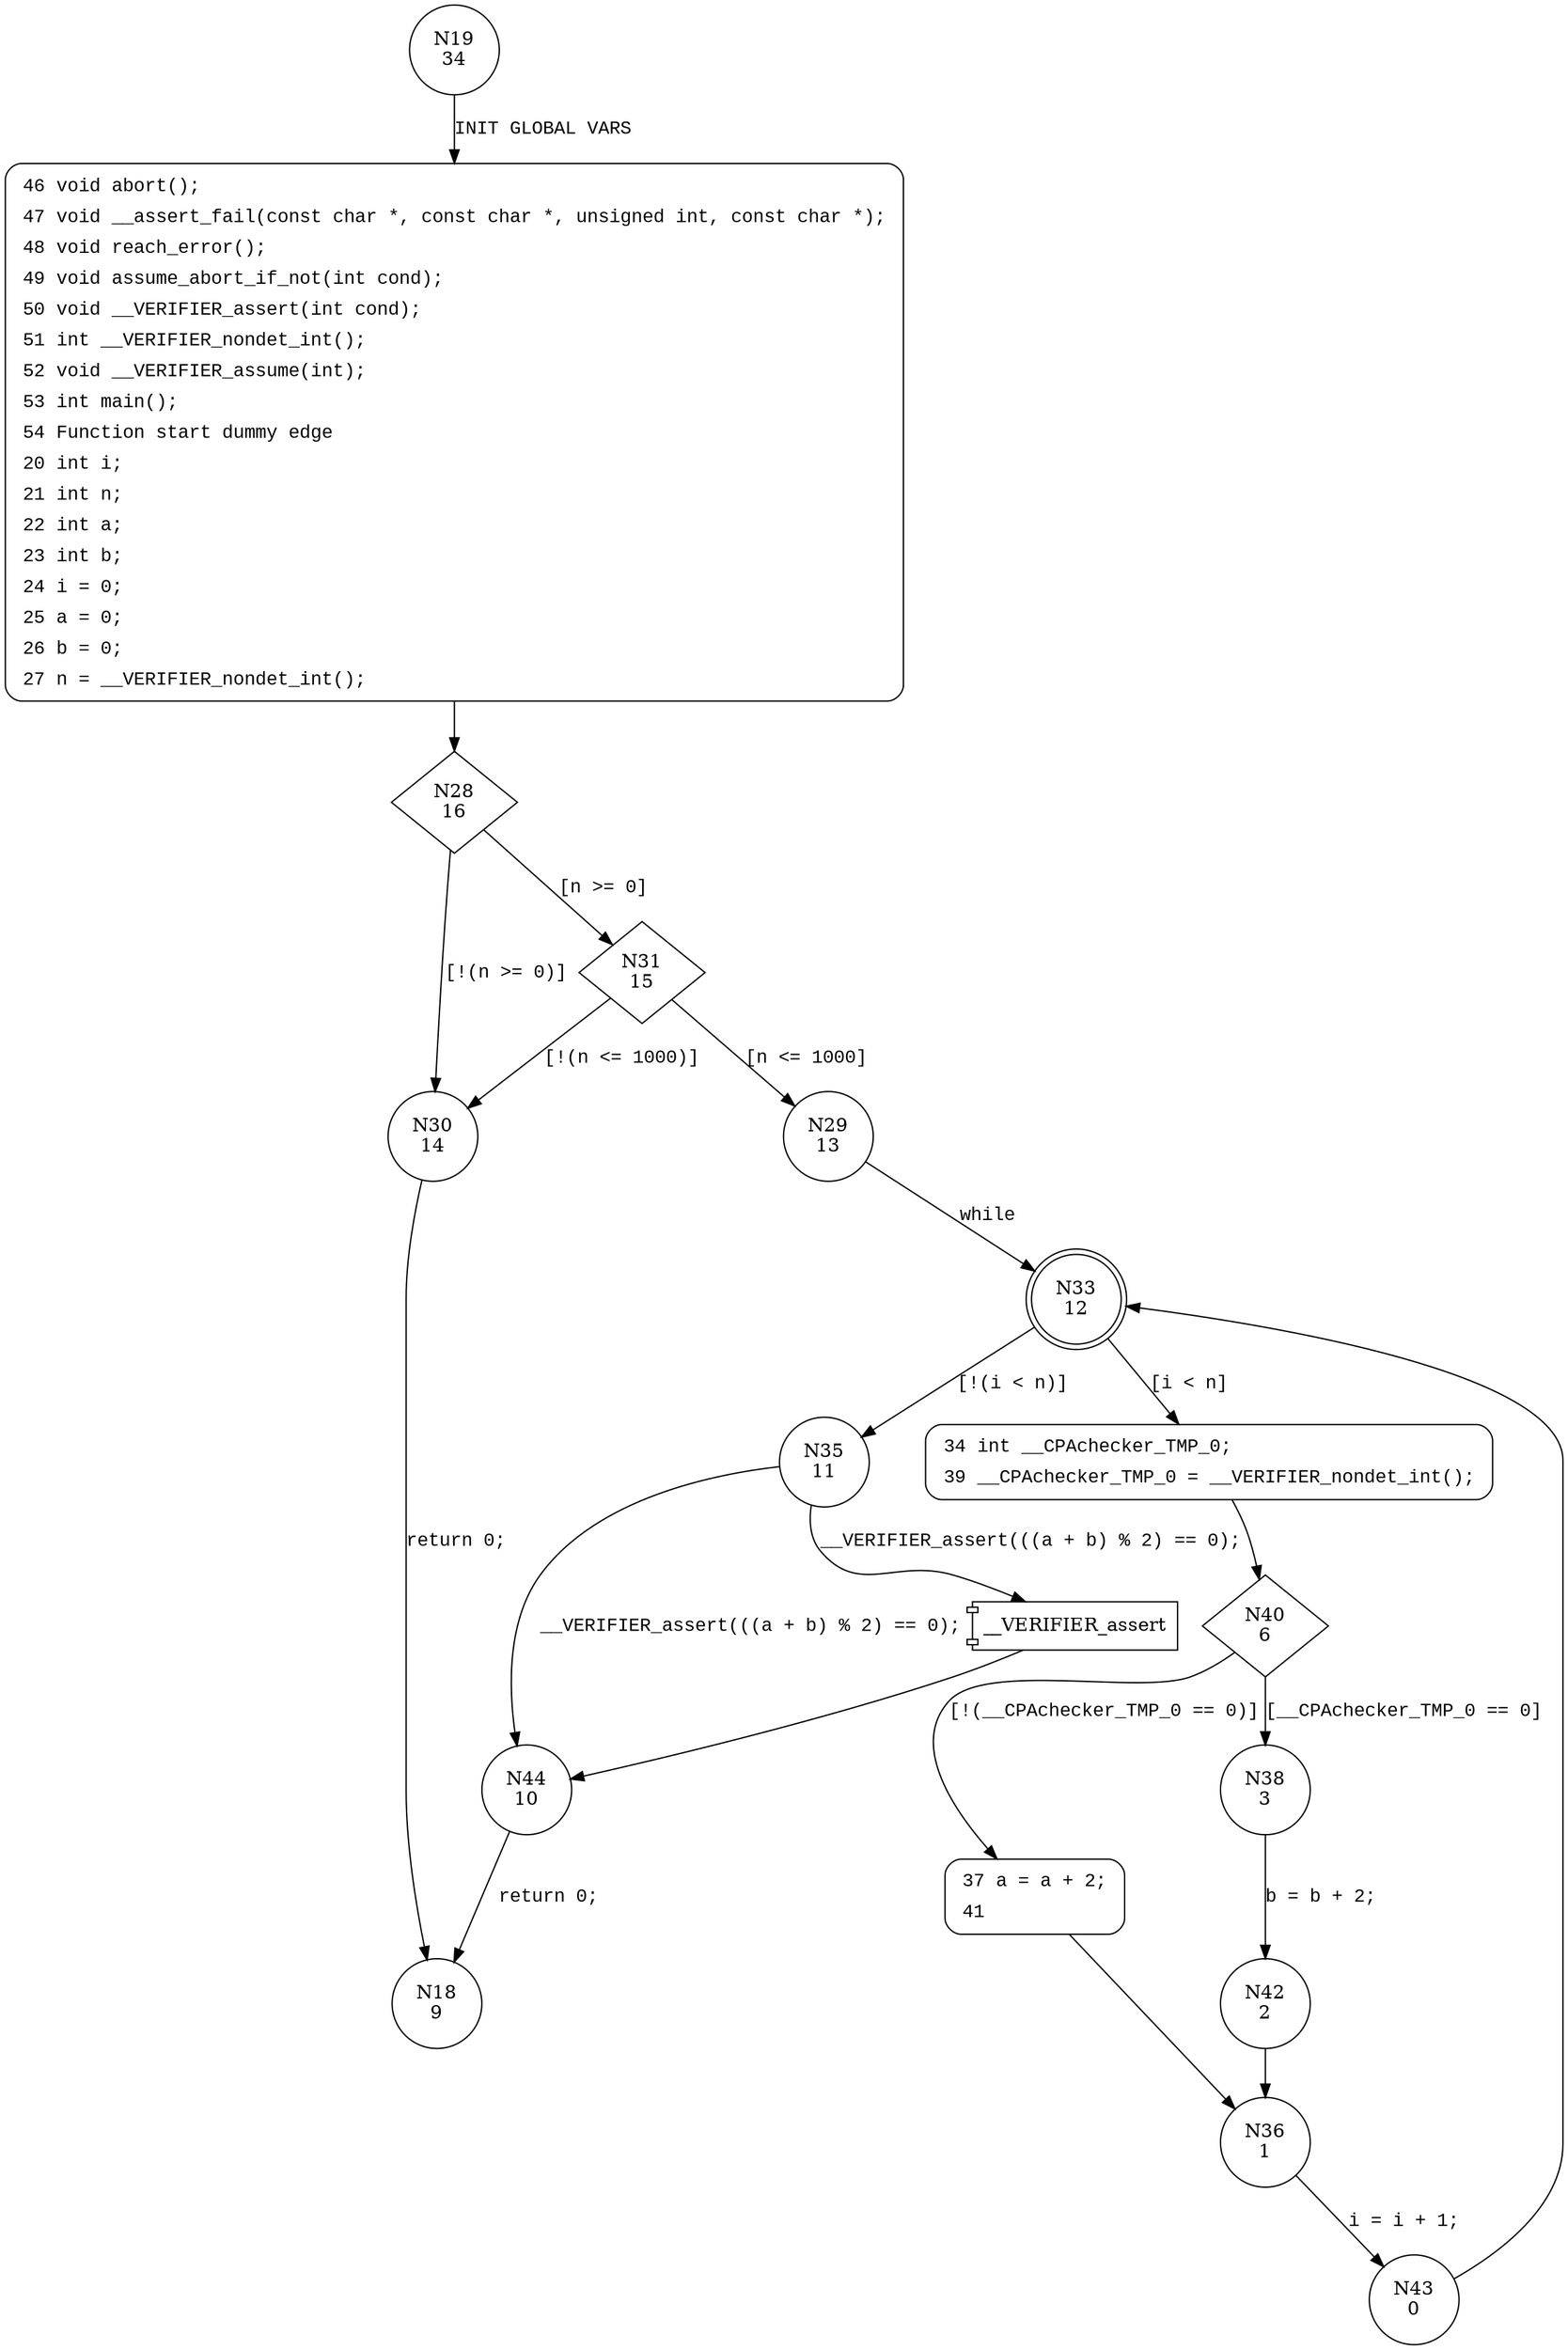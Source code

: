 digraph main {
19 [shape="circle" label="N19\n34"]
46 [shape="circle" label="N46\n33"]
28 [shape="diamond" label="N28\n16"]
31 [shape="diamond" label="N31\n15"]
30 [shape="circle" label="N30\n14"]
18 [shape="circle" label="N18\n9"]
29 [shape="circle" label="N29\n13"]
33 [shape="doublecircle" label="N33\n12"]
34 [shape="circle" label="N34\n8"]
35 [shape="circle" label="N35\n11"]
44 [shape="circle" label="N44\n10"]
40 [shape="diamond" label="N40\n6"]
38 [shape="circle" label="N38\n3"]
37 [shape="circle" label="N37\n5"]
36 [shape="circle" label="N36\n1"]
43 [shape="circle" label="N43\n0"]
42 [shape="circle" label="N42\n2"]
46 [style="filled,bold" penwidth="1" fillcolor="white" fontname="Courier New" shape="Mrecord" label=<<table border="0" cellborder="0" cellpadding="3" bgcolor="white"><tr><td align="right">46</td><td align="left">void abort();</td></tr><tr><td align="right">47</td><td align="left">void __assert_fail(const char *, const char *, unsigned int, const char *);</td></tr><tr><td align="right">48</td><td align="left">void reach_error();</td></tr><tr><td align="right">49</td><td align="left">void assume_abort_if_not(int cond);</td></tr><tr><td align="right">50</td><td align="left">void __VERIFIER_assert(int cond);</td></tr><tr><td align="right">51</td><td align="left">int __VERIFIER_nondet_int();</td></tr><tr><td align="right">52</td><td align="left">void __VERIFIER_assume(int);</td></tr><tr><td align="right">53</td><td align="left">int main();</td></tr><tr><td align="right">54</td><td align="left">Function start dummy edge</td></tr><tr><td align="right">20</td><td align="left">int i;</td></tr><tr><td align="right">21</td><td align="left">int n;</td></tr><tr><td align="right">22</td><td align="left">int a;</td></tr><tr><td align="right">23</td><td align="left">int b;</td></tr><tr><td align="right">24</td><td align="left">i = 0;</td></tr><tr><td align="right">25</td><td align="left">a = 0;</td></tr><tr><td align="right">26</td><td align="left">b = 0;</td></tr><tr><td align="right">27</td><td align="left">n = __VERIFIER_nondet_int();</td></tr></table>>]
46 -> 28[label=""]
34 [style="filled,bold" penwidth="1" fillcolor="white" fontname="Courier New" shape="Mrecord" label=<<table border="0" cellborder="0" cellpadding="3" bgcolor="white"><tr><td align="right">34</td><td align="left">int __CPAchecker_TMP_0;</td></tr><tr><td align="right">39</td><td align="left">__CPAchecker_TMP_0 = __VERIFIER_nondet_int();</td></tr></table>>]
34 -> 40[label=""]
37 [style="filled,bold" penwidth="1" fillcolor="white" fontname="Courier New" shape="Mrecord" label=<<table border="0" cellborder="0" cellpadding="3" bgcolor="white"><tr><td align="right">37</td><td align="left">a = a + 2;</td></tr><tr><td align="right">41</td><td align="left"></td></tr></table>>]
37 -> 36[label=""]
19 -> 46 [label="INIT GLOBAL VARS" fontname="Courier New"]
28 -> 31 [label="[n >= 0]" fontname="Courier New"]
28 -> 30 [label="[!(n >= 0)]" fontname="Courier New"]
30 -> 18 [label="return 0;" fontname="Courier New"]
31 -> 29 [label="[n <= 1000]" fontname="Courier New"]
31 -> 30 [label="[!(n <= 1000)]" fontname="Courier New"]
33 -> 34 [label="[i < n]" fontname="Courier New"]
33 -> 35 [label="[!(i < n)]" fontname="Courier New"]
100001 [shape="component" label="__VERIFIER_assert"]
35 -> 100001 [label="__VERIFIER_assert(((a + b) % 2) == 0);" fontname="Courier New"]
100001 -> 44 [label="" fontname="Courier New"]
35 -> 44 [label="__VERIFIER_assert(((a + b) % 2) == 0);" fontname="Courier New"]
44 -> 18 [label="return 0;" fontname="Courier New"]
40 -> 38 [label="[__CPAchecker_TMP_0 == 0]" fontname="Courier New"]
40 -> 37 [label="[!(__CPAchecker_TMP_0 == 0)]" fontname="Courier New"]
36 -> 43 [label="i = i + 1;" fontname="Courier New"]
38 -> 42 [label="b = b + 2;" fontname="Courier New"]
29 -> 33 [label="while" fontname="Courier New"]
43 -> 33 [label="" fontname="Courier New"]
42 -> 36 [label="" fontname="Courier New"]
}